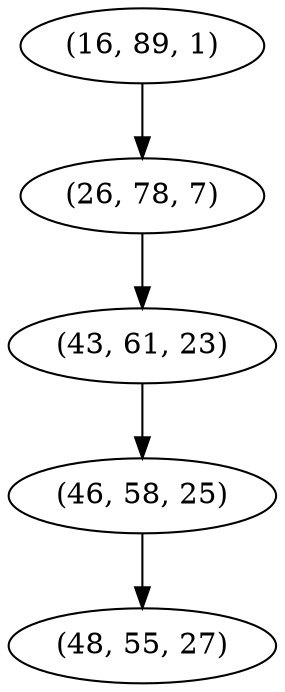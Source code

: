 digraph tree {
    "(16, 89, 1)";
    "(26, 78, 7)";
    "(43, 61, 23)";
    "(46, 58, 25)";
    "(48, 55, 27)";
    "(16, 89, 1)" -> "(26, 78, 7)";
    "(26, 78, 7)" -> "(43, 61, 23)";
    "(43, 61, 23)" -> "(46, 58, 25)";
    "(46, 58, 25)" -> "(48, 55, 27)";
}

